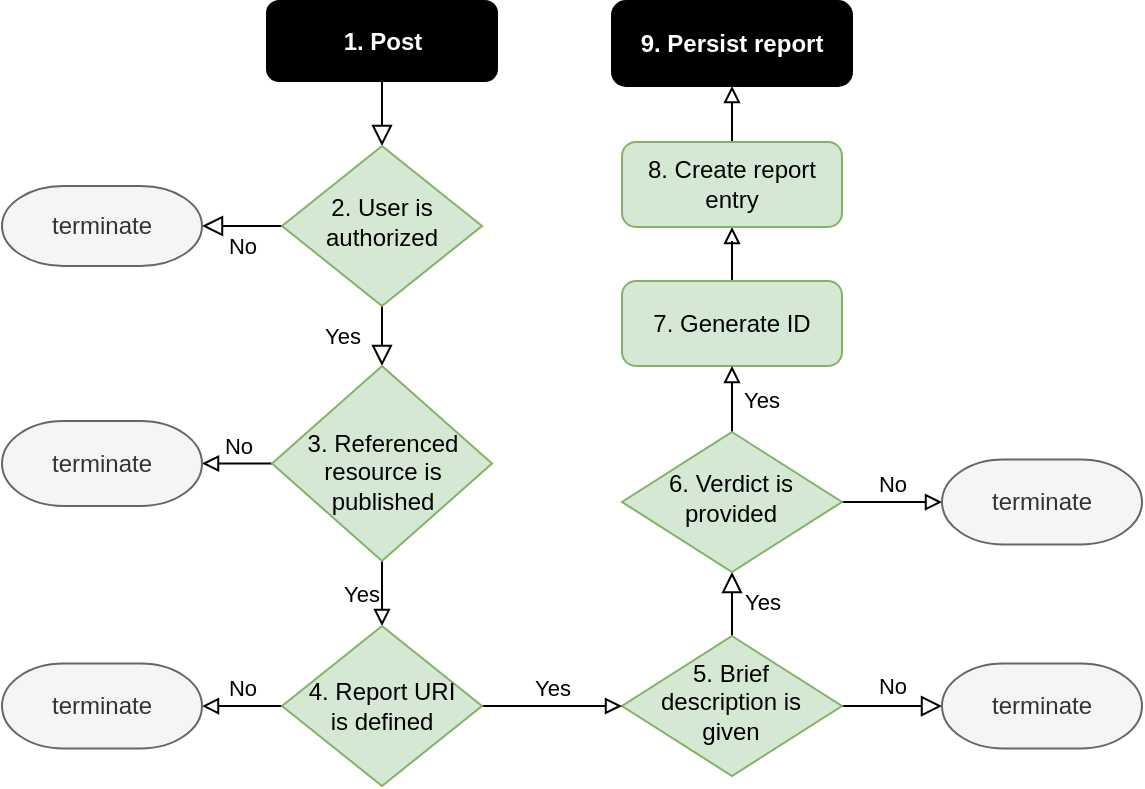 <mxfile version="13.0.4" type="device"><diagram id="C5RBs43oDa-KdzZeNtuy" name="Page-1"><mxGraphModel dx="782" dy="437" grid="1" gridSize="10" guides="1" tooltips="1" connect="1" arrows="1" fold="1" page="1" pageScale="1" pageWidth="827" pageHeight="1169" math="0" shadow="0"><root><mxCell id="WIyWlLk6GJQsqaUBKTNV-0"/><mxCell id="WIyWlLk6GJQsqaUBKTNV-1" parent="WIyWlLk6GJQsqaUBKTNV-0"/><mxCell id="WIyWlLk6GJQsqaUBKTNV-2" value="" style="rounded=0;html=1;jettySize=auto;orthogonalLoop=1;fontSize=11;endArrow=block;endFill=0;endSize=8;strokeWidth=1;shadow=0;labelBackgroundColor=none;edgeStyle=orthogonalEdgeStyle;" parent="WIyWlLk6GJQsqaUBKTNV-1" source="WIyWlLk6GJQsqaUBKTNV-3" target="WIyWlLk6GJQsqaUBKTNV-6" edge="1"><mxGeometry relative="1" as="geometry"/></mxCell><mxCell id="WIyWlLk6GJQsqaUBKTNV-3" value="1. Post" style="rounded=1;whiteSpace=wrap;html=1;fontSize=12;glass=0;strokeWidth=1;shadow=0;fillColor=#000000;fontColor=#FFFFFF;fontStyle=1" parent="WIyWlLk6GJQsqaUBKTNV-1" vertex="1"><mxGeometry x="162.5" y="97.5" width="115" height="40" as="geometry"/></mxCell><mxCell id="WIyWlLk6GJQsqaUBKTNV-4" value="Yes" style="rounded=0;html=1;jettySize=auto;orthogonalLoop=1;fontSize=11;endArrow=block;endFill=0;endSize=8;strokeWidth=1;shadow=0;labelBackgroundColor=none;edgeStyle=orthogonalEdgeStyle;" parent="WIyWlLk6GJQsqaUBKTNV-1" source="WIyWlLk6GJQsqaUBKTNV-6" target="8gCtKc0g6pTxrhbL79Ku-5" edge="1"><mxGeometry y="20" relative="1" as="geometry"><mxPoint as="offset"/><mxPoint x="220" y="300" as="targetPoint"/></mxGeometry></mxCell><mxCell id="WIyWlLk6GJQsqaUBKTNV-5" value="No" style="edgeStyle=orthogonalEdgeStyle;rounded=0;html=1;jettySize=auto;orthogonalLoop=1;fontSize=11;endArrow=block;endFill=0;endSize=8;strokeWidth=1;shadow=0;labelBackgroundColor=none;" parent="WIyWlLk6GJQsqaUBKTNV-1" source="WIyWlLk6GJQsqaUBKTNV-6" target="8gCtKc0g6pTxrhbL79Ku-1" edge="1"><mxGeometry y="10" relative="1" as="geometry"><mxPoint as="offset"/><mxPoint x="320" y="210" as="targetPoint"/></mxGeometry></mxCell><mxCell id="WIyWlLk6GJQsqaUBKTNV-6" value="2. User is authorized" style="rhombus;whiteSpace=wrap;html=1;shadow=0;fontFamily=Helvetica;fontSize=12;align=center;strokeWidth=1;spacing=6;spacingTop=-4;fillColor=#d5e8d4;strokeColor=#82b366;" parent="WIyWlLk6GJQsqaUBKTNV-1" vertex="1"><mxGeometry x="170" y="170" width="100" height="80" as="geometry"/></mxCell><mxCell id="WIyWlLk6GJQsqaUBKTNV-8" value="Yes" style="rounded=0;html=1;jettySize=auto;orthogonalLoop=1;fontSize=11;endArrow=block;endFill=0;endSize=8;strokeWidth=1;shadow=0;labelBackgroundColor=none;edgeStyle=orthogonalEdgeStyle;" parent="WIyWlLk6GJQsqaUBKTNV-1" source="WIyWlLk6GJQsqaUBKTNV-10" target="cEBm6i5yJEyCzRRIeNER-0" edge="1"><mxGeometry x="-0.048" y="15" relative="1" as="geometry"><mxPoint as="offset"/><mxPoint x="395" y="360" as="targetPoint"/></mxGeometry></mxCell><mxCell id="WIyWlLk6GJQsqaUBKTNV-9" value="No" style="edgeStyle=orthogonalEdgeStyle;rounded=0;html=1;jettySize=auto;orthogonalLoop=1;fontSize=11;endArrow=block;endFill=0;endSize=8;strokeWidth=1;shadow=0;labelBackgroundColor=none;" parent="WIyWlLk6GJQsqaUBKTNV-1" source="WIyWlLk6GJQsqaUBKTNV-10" target="8gCtKc0g6pTxrhbL79Ku-18" edge="1"><mxGeometry y="10" relative="1" as="geometry"><mxPoint as="offset"/><mxPoint x="500" y="455" as="targetPoint"/></mxGeometry></mxCell><mxCell id="WIyWlLk6GJQsqaUBKTNV-10" value="5. Brief description is given" style="rhombus;whiteSpace=wrap;html=1;shadow=0;fontFamily=Helvetica;fontSize=12;align=center;strokeWidth=1;spacing=0;spacingTop=2;spacingLeft=15;spacingRight=16;spacingBottom=6;fillColor=#d5e8d4;strokeColor=#82b366;" parent="WIyWlLk6GJQsqaUBKTNV-1" vertex="1"><mxGeometry x="340" y="415" width="110" height="70" as="geometry"/></mxCell><mxCell id="8gCtKc0g6pTxrhbL79Ku-1" value="terminate" style="strokeWidth=1;html=1;shape=mxgraph.flowchart.terminator;whiteSpace=wrap;fillColor=#f5f5f5;strokeColor=#666666;fontColor=#333333;" parent="WIyWlLk6GJQsqaUBKTNV-1" vertex="1"><mxGeometry x="30" y="190" width="100" height="40" as="geometry"/></mxCell><mxCell id="8gCtKc0g6pTxrhbL79Ku-17" style="edgeStyle=orthogonalEdgeStyle;rounded=0;orthogonalLoop=1;jettySize=auto;html=1;endArrow=block;endFill=0;" parent="WIyWlLk6GJQsqaUBKTNV-1" source="8gCtKc0g6pTxrhbL79Ku-3" target="8gCtKc0g6pTxrhbL79Ku-16" edge="1"><mxGeometry relative="1" as="geometry"/></mxCell><mxCell id="8gCtKc0g6pTxrhbL79Ku-3" value="7. Generate ID" style="rounded=1;whiteSpace=wrap;html=1;absoluteArcSize=1;arcSize=14;strokeWidth=1;fillColor=#d5e8d4;strokeColor=#82b366;" parent="WIyWlLk6GJQsqaUBKTNV-1" vertex="1"><mxGeometry x="340" y="237.5" width="110" height="42.5" as="geometry"/></mxCell><mxCell id="8gCtKc0g6pTxrhbL79Ku-8" value="No" style="edgeStyle=orthogonalEdgeStyle;rounded=0;orthogonalLoop=1;jettySize=auto;html=1;endArrow=block;endFill=0;labelPosition=center;verticalLabelPosition=top;align=center;verticalAlign=bottom;" parent="WIyWlLk6GJQsqaUBKTNV-1" source="8gCtKc0g6pTxrhbL79Ku-5" target="8gCtKc0g6pTxrhbL79Ku-7" edge="1"><mxGeometry relative="1" as="geometry"/></mxCell><mxCell id="8gCtKc0g6pTxrhbL79Ku-11" value="Yes" style="edgeStyle=orthogonalEdgeStyle;rounded=0;orthogonalLoop=1;jettySize=auto;html=1;endArrow=block;endFill=0;labelPosition=left;verticalLabelPosition=middle;align=right;verticalAlign=middle;" parent="WIyWlLk6GJQsqaUBKTNV-1" source="8gCtKc0g6pTxrhbL79Ku-5" target="8gCtKc0g6pTxrhbL79Ku-10" edge="1"><mxGeometry relative="1" as="geometry"/></mxCell><mxCell id="8gCtKc0g6pTxrhbL79Ku-5" value="3. Referenced resource is published" style="strokeWidth=1;html=1;shape=mxgraph.flowchart.decision;whiteSpace=wrap;spacing=3;spacingLeft=11;spacingRight=10;spacingTop=10;spacingBottom=2;fillColor=#d5e8d4;strokeColor=#82b366;" parent="WIyWlLk6GJQsqaUBKTNV-1" vertex="1"><mxGeometry x="165" y="280" width="110" height="97.5" as="geometry"/></mxCell><mxCell id="8gCtKc0g6pTxrhbL79Ku-7" value="terminate" style="strokeWidth=1;html=1;shape=mxgraph.flowchart.terminator;whiteSpace=wrap;fillColor=#f5f5f5;strokeColor=#666666;fontColor=#333333;" parent="WIyWlLk6GJQsqaUBKTNV-1" vertex="1"><mxGeometry x="30" y="307.5" width="100" height="42.5" as="geometry"/></mxCell><mxCell id="8gCtKc0g6pTxrhbL79Ku-13" value="No" style="edgeStyle=orthogonalEdgeStyle;rounded=0;orthogonalLoop=1;jettySize=auto;html=1;endArrow=block;endFill=0;labelPosition=center;verticalLabelPosition=top;align=center;verticalAlign=bottom;" parent="WIyWlLk6GJQsqaUBKTNV-1" source="8gCtKc0g6pTxrhbL79Ku-10" target="8gCtKc0g6pTxrhbL79Ku-12" edge="1"><mxGeometry relative="1" as="geometry"/></mxCell><mxCell id="8gCtKc0g6pTxrhbL79Ku-14" value="Yes" style="edgeStyle=orthogonalEdgeStyle;rounded=0;orthogonalLoop=1;jettySize=auto;html=1;endArrow=block;endFill=0;labelPosition=center;verticalLabelPosition=top;align=center;verticalAlign=bottom;" parent="WIyWlLk6GJQsqaUBKTNV-1" source="8gCtKc0g6pTxrhbL79Ku-10" target="WIyWlLk6GJQsqaUBKTNV-10" edge="1"><mxGeometry relative="1" as="geometry"/></mxCell><mxCell id="8gCtKc0g6pTxrhbL79Ku-10" value="4. Report URI is defined" style="strokeWidth=1;html=1;shape=mxgraph.flowchart.decision;whiteSpace=wrap;spacing=9;fillColor=#d5e8d4;strokeColor=#82b366;" parent="WIyWlLk6GJQsqaUBKTNV-1" vertex="1"><mxGeometry x="170" y="410" width="100" height="80" as="geometry"/></mxCell><mxCell id="8gCtKc0g6pTxrhbL79Ku-12" value="terminate" style="strokeWidth=1;html=1;shape=mxgraph.flowchart.terminator;whiteSpace=wrap;fillColor=#f5f5f5;strokeColor=#666666;fontColor=#333333;" parent="WIyWlLk6GJQsqaUBKTNV-1" vertex="1"><mxGeometry x="30" y="428.75" width="100" height="42.5" as="geometry"/></mxCell><mxCell id="8gCtKc0g6pTxrhbL79Ku-20" style="edgeStyle=orthogonalEdgeStyle;rounded=0;orthogonalLoop=1;jettySize=auto;html=1;endArrow=block;endFill=0;" parent="WIyWlLk6GJQsqaUBKTNV-1" source="8gCtKc0g6pTxrhbL79Ku-16" target="8gCtKc0g6pTxrhbL79Ku-19" edge="1"><mxGeometry relative="1" as="geometry"/></mxCell><mxCell id="8gCtKc0g6pTxrhbL79Ku-16" value="8. Create report entry" style="rounded=1;whiteSpace=wrap;html=1;absoluteArcSize=1;arcSize=14;strokeWidth=1;fillColor=#d5e8d4;strokeColor=#82b366;" parent="WIyWlLk6GJQsqaUBKTNV-1" vertex="1"><mxGeometry x="340" y="168" width="110" height="42.5" as="geometry"/></mxCell><mxCell id="8gCtKc0g6pTxrhbL79Ku-18" value="terminate" style="strokeWidth=1;html=1;shape=mxgraph.flowchart.terminator;whiteSpace=wrap;fillColor=#f5f5f5;strokeColor=#666666;fontColor=#333333;" parent="WIyWlLk6GJQsqaUBKTNV-1" vertex="1"><mxGeometry x="500" y="428.75" width="100" height="42.5" as="geometry"/></mxCell><mxCell id="8gCtKc0g6pTxrhbL79Ku-19" value="9. Persist report" style="rounded=1;whiteSpace=wrap;html=1;absoluteArcSize=1;arcSize=14;strokeWidth=1;fillColor=#000000;fontColor=#FFFFFF;fontStyle=1" parent="WIyWlLk6GJQsqaUBKTNV-1" vertex="1"><mxGeometry x="335" y="97.5" width="120" height="42.5" as="geometry"/></mxCell><mxCell id="cEBm6i5yJEyCzRRIeNER-1" value="Yes" style="edgeStyle=orthogonalEdgeStyle;rounded=0;orthogonalLoop=1;jettySize=auto;html=1;endArrow=block;endFill=0;labelPosition=right;verticalLabelPosition=middle;align=left;verticalAlign=middle;spacingLeft=4;" parent="WIyWlLk6GJQsqaUBKTNV-1" source="cEBm6i5yJEyCzRRIeNER-0" target="8gCtKc0g6pTxrhbL79Ku-3" edge="1"><mxGeometry relative="1" as="geometry"/></mxCell><mxCell id="cEBm6i5yJEyCzRRIeNER-3" value="No" style="edgeStyle=orthogonalEdgeStyle;rounded=0;orthogonalLoop=1;jettySize=auto;html=1;endArrow=block;endFill=0;labelPosition=center;verticalLabelPosition=top;align=center;verticalAlign=bottom;" parent="WIyWlLk6GJQsqaUBKTNV-1" source="cEBm6i5yJEyCzRRIeNER-0" target="cEBm6i5yJEyCzRRIeNER-2" edge="1"><mxGeometry relative="1" as="geometry"/></mxCell><mxCell id="cEBm6i5yJEyCzRRIeNER-0" value="6. Verdict is provided" style="rhombus;whiteSpace=wrap;html=1;shadow=0;fontFamily=Helvetica;fontSize=12;align=center;strokeWidth=1;spacing=0;spacingTop=2;spacingLeft=15;spacingRight=16;spacingBottom=6;fillColor=#d5e8d4;strokeColor=#82b366;" parent="WIyWlLk6GJQsqaUBKTNV-1" vertex="1"><mxGeometry x="340" y="313" width="110" height="70" as="geometry"/></mxCell><mxCell id="cEBm6i5yJEyCzRRIeNER-2" value="terminate" style="strokeWidth=1;html=1;shape=mxgraph.flowchart.terminator;whiteSpace=wrap;fillColor=#f5f5f5;strokeColor=#666666;fontColor=#333333;" parent="WIyWlLk6GJQsqaUBKTNV-1" vertex="1"><mxGeometry x="500" y="326.75" width="100" height="42.5" as="geometry"/></mxCell></root></mxGraphModel></diagram></mxfile>